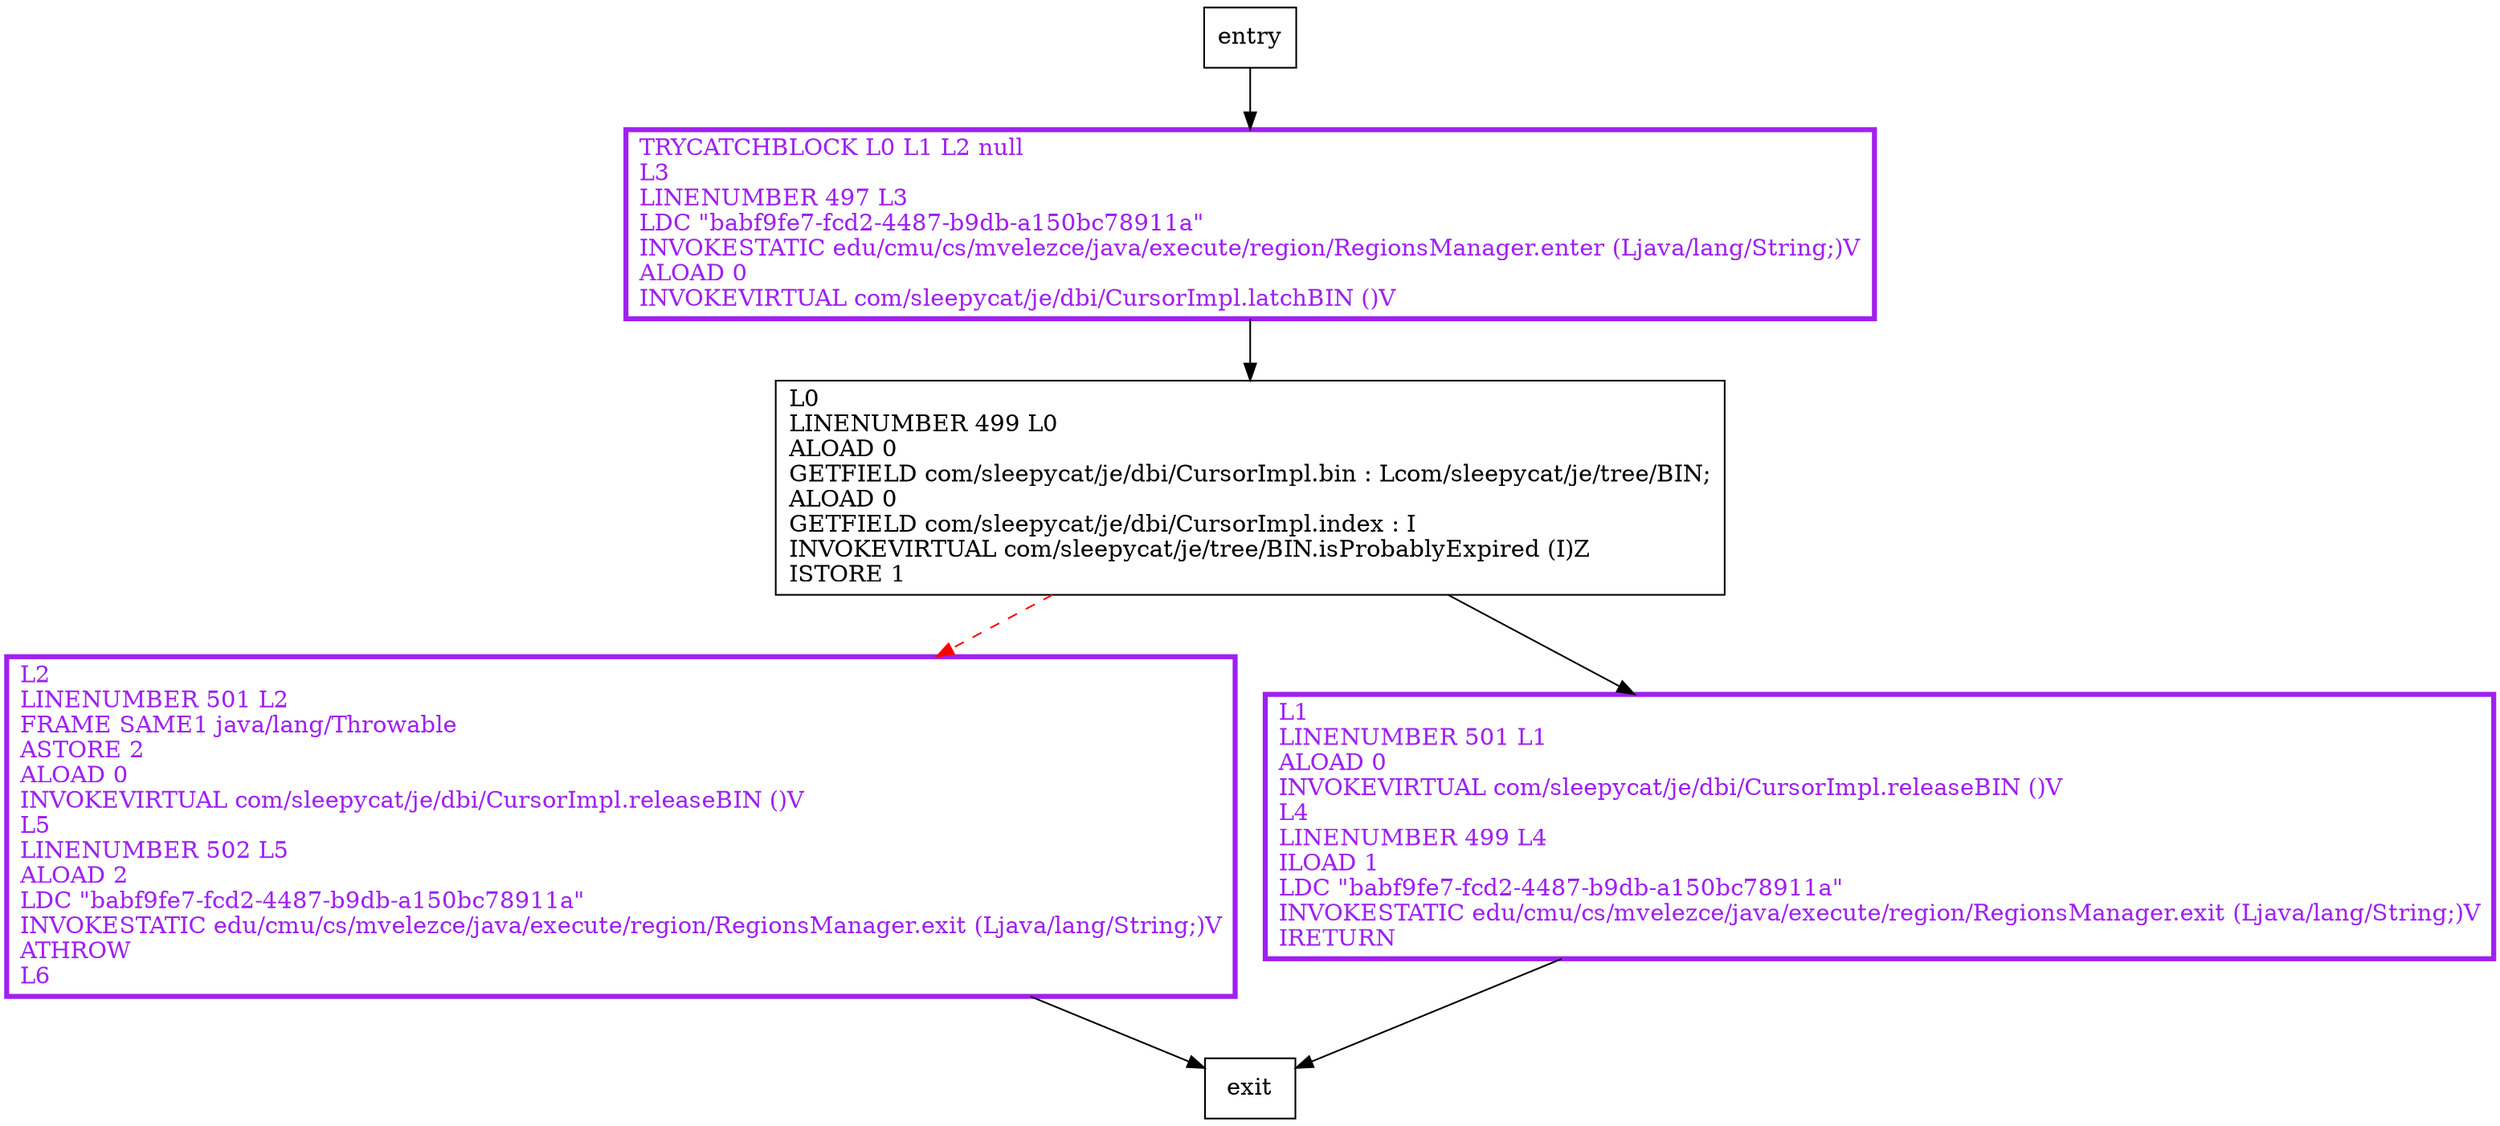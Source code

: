 digraph isProbablyExpired {
node [shape=record];
820856478 [label="L2\lLINENUMBER 501 L2\lFRAME SAME1 java/lang/Throwable\lASTORE 2\lALOAD 0\lINVOKEVIRTUAL com/sleepycat/je/dbi/CursorImpl.releaseBIN ()V\lL5\lLINENUMBER 502 L5\lALOAD 2\lLDC \"babf9fe7-fcd2-4487-b9db-a150bc78911a\"\lINVOKESTATIC edu/cmu/cs/mvelezce/java/execute/region/RegionsManager.exit (Ljava/lang/String;)V\lATHROW\lL6\l"];
1243497471 [label="TRYCATCHBLOCK L0 L1 L2 null\lL3\lLINENUMBER 497 L3\lLDC \"babf9fe7-fcd2-4487-b9db-a150bc78911a\"\lINVOKESTATIC edu/cmu/cs/mvelezce/java/execute/region/RegionsManager.enter (Ljava/lang/String;)V\lALOAD 0\lINVOKEVIRTUAL com/sleepycat/je/dbi/CursorImpl.latchBIN ()V\l"];
971014927 [label="L1\lLINENUMBER 501 L1\lALOAD 0\lINVOKEVIRTUAL com/sleepycat/je/dbi/CursorImpl.releaseBIN ()V\lL4\lLINENUMBER 499 L4\lILOAD 1\lLDC \"babf9fe7-fcd2-4487-b9db-a150bc78911a\"\lINVOKESTATIC edu/cmu/cs/mvelezce/java/execute/region/RegionsManager.exit (Ljava/lang/String;)V\lIRETURN\l"];
1237157071 [label="L0\lLINENUMBER 499 L0\lALOAD 0\lGETFIELD com/sleepycat/je/dbi/CursorImpl.bin : Lcom/sleepycat/je/tree/BIN;\lALOAD 0\lGETFIELD com/sleepycat/je/dbi/CursorImpl.index : I\lINVOKEVIRTUAL com/sleepycat/je/tree/BIN.isProbablyExpired (I)Z\lISTORE 1\l"];
entry;
exit;
entry -> 1243497471
820856478 -> exit
1243497471 -> 1237157071
971014927 -> exit
1237157071 -> 820856478 [style=dashed, color=red]
1237157071 -> 971014927
820856478[fontcolor="purple", penwidth=3, color="purple"];
1243497471[fontcolor="purple", penwidth=3, color="purple"];
971014927[fontcolor="purple", penwidth=3, color="purple"];
}
